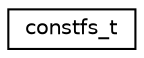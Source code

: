 digraph "Graphical Class Hierarchy"
{
 // LATEX_PDF_SIZE
  edge [fontname="Helvetica",fontsize="10",labelfontname="Helvetica",labelfontsize="10"];
  node [fontname="Helvetica",fontsize="10",shape=record];
  rankdir="LR";
  Node0 [label="constfs_t",height=0.2,width=0.4,color="black", fillcolor="white", style="filled",URL="$structconstfs__t.html",tooltip="ConstFS file system superblock."];
}
